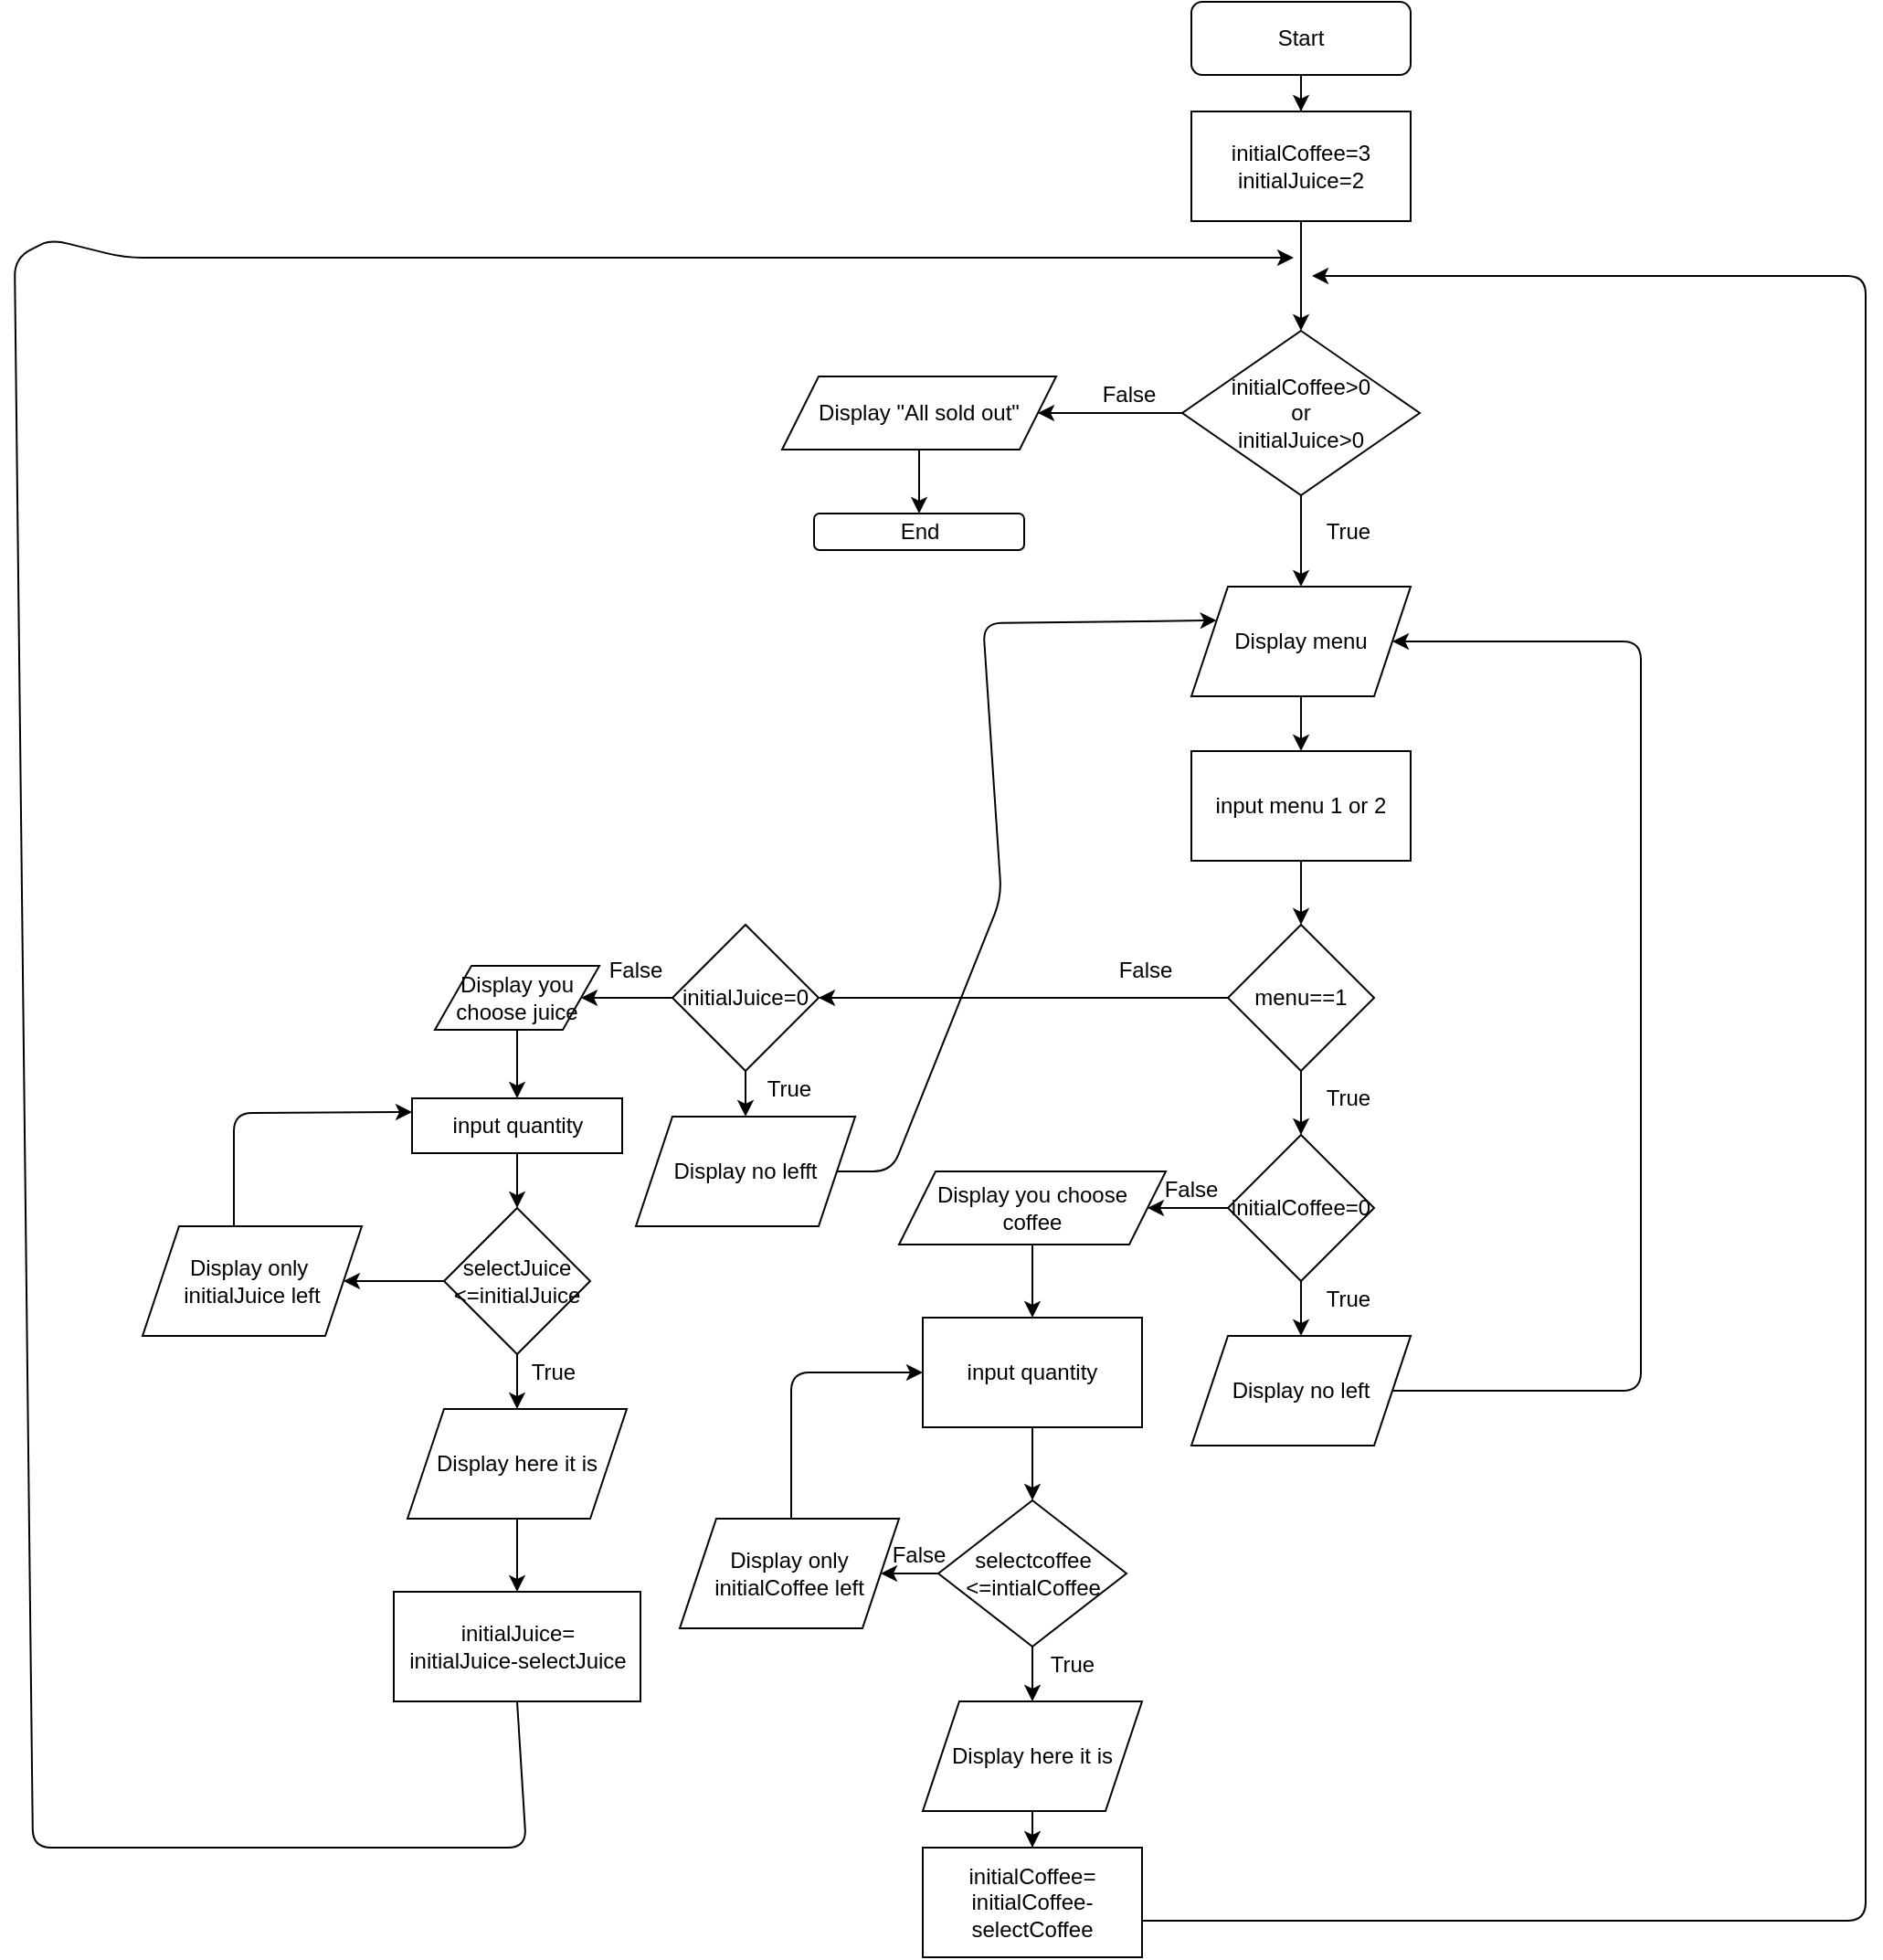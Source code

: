 <mxfile version="14.5.8" type="github">
  <diagram id="C5RBs43oDa-KdzZeNtuy" name="Page-1">
    <mxGraphModel dx="2249" dy="774" grid="1" gridSize="10" guides="1" tooltips="1" connect="1" arrows="1" fold="1" page="1" pageScale="1" pageWidth="827" pageHeight="1169" math="0" shadow="0">
      <root>
        <mxCell id="WIyWlLk6GJQsqaUBKTNV-0" />
        <mxCell id="WIyWlLk6GJQsqaUBKTNV-1" parent="WIyWlLk6GJQsqaUBKTNV-0" />
        <mxCell id="cQlw4PzYgrf8npTKNxoF-5" value="" style="edgeStyle=orthogonalEdgeStyle;rounded=0;orthogonalLoop=1;jettySize=auto;html=1;" edge="1" parent="WIyWlLk6GJQsqaUBKTNV-1" source="WIyWlLk6GJQsqaUBKTNV-3" target="cQlw4PzYgrf8npTKNxoF-0">
          <mxGeometry relative="1" as="geometry" />
        </mxCell>
        <mxCell id="WIyWlLk6GJQsqaUBKTNV-3" value="Start" style="rounded=1;whiteSpace=wrap;html=1;fontSize=12;glass=0;strokeWidth=1;shadow=0;" parent="WIyWlLk6GJQsqaUBKTNV-1" vertex="1">
          <mxGeometry x="414" y="80" width="120" height="40" as="geometry" />
        </mxCell>
        <mxCell id="cQlw4PzYgrf8npTKNxoF-7" value="" style="edgeStyle=orthogonalEdgeStyle;rounded=0;orthogonalLoop=1;jettySize=auto;html=1;" edge="1" parent="WIyWlLk6GJQsqaUBKTNV-1" source="cQlw4PzYgrf8npTKNxoF-0" target="cQlw4PzYgrf8npTKNxoF-6">
          <mxGeometry relative="1" as="geometry" />
        </mxCell>
        <mxCell id="cQlw4PzYgrf8npTKNxoF-0" value="initialCoffee=3&lt;br&gt;initialJuice=2" style="rounded=0;whiteSpace=wrap;html=1;" vertex="1" parent="WIyWlLk6GJQsqaUBKTNV-1">
          <mxGeometry x="414" y="140" width="120" height="60" as="geometry" />
        </mxCell>
        <mxCell id="cQlw4PzYgrf8npTKNxoF-9" value="" style="edgeStyle=orthogonalEdgeStyle;rounded=0;orthogonalLoop=1;jettySize=auto;html=1;" edge="1" parent="WIyWlLk6GJQsqaUBKTNV-1" source="cQlw4PzYgrf8npTKNxoF-6" target="cQlw4PzYgrf8npTKNxoF-8">
          <mxGeometry relative="1" as="geometry" />
        </mxCell>
        <mxCell id="cQlw4PzYgrf8npTKNxoF-13" value="" style="edgeStyle=orthogonalEdgeStyle;rounded=0;orthogonalLoop=1;jettySize=auto;html=1;" edge="1" parent="WIyWlLk6GJQsqaUBKTNV-1" source="cQlw4PzYgrf8npTKNxoF-6" target="cQlw4PzYgrf8npTKNxoF-10">
          <mxGeometry relative="1" as="geometry" />
        </mxCell>
        <mxCell id="cQlw4PzYgrf8npTKNxoF-6" value="initialCoffee&amp;gt;0&lt;br&gt;or&lt;br&gt;initialJuice&amp;gt;0" style="rhombus;whiteSpace=wrap;html=1;" vertex="1" parent="WIyWlLk6GJQsqaUBKTNV-1">
          <mxGeometry x="409" y="260" width="130" height="90" as="geometry" />
        </mxCell>
        <mxCell id="cQlw4PzYgrf8npTKNxoF-19" value="" style="edgeStyle=orthogonalEdgeStyle;rounded=0;orthogonalLoop=1;jettySize=auto;html=1;" edge="1" parent="WIyWlLk6GJQsqaUBKTNV-1" source="cQlw4PzYgrf8npTKNxoF-8" target="cQlw4PzYgrf8npTKNxoF-18">
          <mxGeometry relative="1" as="geometry" />
        </mxCell>
        <mxCell id="cQlw4PzYgrf8npTKNxoF-8" value="Display menu" style="shape=parallelogram;perimeter=parallelogramPerimeter;whiteSpace=wrap;html=1;fixedSize=1;" vertex="1" parent="WIyWlLk6GJQsqaUBKTNV-1">
          <mxGeometry x="414" y="400" width="120" height="60" as="geometry" />
        </mxCell>
        <mxCell id="cQlw4PzYgrf8npTKNxoF-15" value="" style="edgeStyle=orthogonalEdgeStyle;rounded=0;orthogonalLoop=1;jettySize=auto;html=1;" edge="1" parent="WIyWlLk6GJQsqaUBKTNV-1" source="cQlw4PzYgrf8npTKNxoF-10" target="cQlw4PzYgrf8npTKNxoF-14">
          <mxGeometry relative="1" as="geometry" />
        </mxCell>
        <mxCell id="cQlw4PzYgrf8npTKNxoF-10" value="Display &quot;All sold out&quot;" style="shape=parallelogram;perimeter=parallelogramPerimeter;whiteSpace=wrap;html=1;fixedSize=1;" vertex="1" parent="WIyWlLk6GJQsqaUBKTNV-1">
          <mxGeometry x="190" y="285" width="150" height="40" as="geometry" />
        </mxCell>
        <mxCell id="cQlw4PzYgrf8npTKNxoF-14" value="End" style="rounded=1;whiteSpace=wrap;html=1;" vertex="1" parent="WIyWlLk6GJQsqaUBKTNV-1">
          <mxGeometry x="207.5" y="360" width="115" height="20" as="geometry" />
        </mxCell>
        <mxCell id="cQlw4PzYgrf8npTKNxoF-16" value="True" style="text;html=1;strokeColor=none;fillColor=none;align=center;verticalAlign=middle;whiteSpace=wrap;rounded=0;" vertex="1" parent="WIyWlLk6GJQsqaUBKTNV-1">
          <mxGeometry x="480" y="360" width="40" height="20" as="geometry" />
        </mxCell>
        <mxCell id="cQlw4PzYgrf8npTKNxoF-17" value="False" style="text;html=1;strokeColor=none;fillColor=none;align=center;verticalAlign=middle;whiteSpace=wrap;rounded=0;" vertex="1" parent="WIyWlLk6GJQsqaUBKTNV-1">
          <mxGeometry x="360" y="285" width="40" height="20" as="geometry" />
        </mxCell>
        <mxCell id="cQlw4PzYgrf8npTKNxoF-21" value="" style="edgeStyle=orthogonalEdgeStyle;rounded=0;orthogonalLoop=1;jettySize=auto;html=1;" edge="1" parent="WIyWlLk6GJQsqaUBKTNV-1" source="cQlw4PzYgrf8npTKNxoF-18" target="cQlw4PzYgrf8npTKNxoF-20">
          <mxGeometry relative="1" as="geometry" />
        </mxCell>
        <mxCell id="cQlw4PzYgrf8npTKNxoF-18" value="input menu 1 or 2" style="rounded=0;whiteSpace=wrap;html=1;" vertex="1" parent="WIyWlLk6GJQsqaUBKTNV-1">
          <mxGeometry x="414" y="490" width="120" height="60" as="geometry" />
        </mxCell>
        <mxCell id="cQlw4PzYgrf8npTKNxoF-23" value="" style="edgeStyle=orthogonalEdgeStyle;rounded=0;orthogonalLoop=1;jettySize=auto;html=1;" edge="1" parent="WIyWlLk6GJQsqaUBKTNV-1" source="cQlw4PzYgrf8npTKNxoF-20" target="cQlw4PzYgrf8npTKNxoF-22">
          <mxGeometry relative="1" as="geometry" />
        </mxCell>
        <mxCell id="cQlw4PzYgrf8npTKNxoF-32" value="" style="edgeStyle=orthogonalEdgeStyle;rounded=0;orthogonalLoop=1;jettySize=auto;html=1;" edge="1" parent="WIyWlLk6GJQsqaUBKTNV-1" source="cQlw4PzYgrf8npTKNxoF-20" target="cQlw4PzYgrf8npTKNxoF-28">
          <mxGeometry relative="1" as="geometry" />
        </mxCell>
        <mxCell id="cQlw4PzYgrf8npTKNxoF-20" value="menu==1" style="rhombus;whiteSpace=wrap;html=1;" vertex="1" parent="WIyWlLk6GJQsqaUBKTNV-1">
          <mxGeometry x="434" y="585" width="80" height="80" as="geometry" />
        </mxCell>
        <mxCell id="cQlw4PzYgrf8npTKNxoF-25" value="" style="edgeStyle=orthogonalEdgeStyle;rounded=0;orthogonalLoop=1;jettySize=auto;html=1;" edge="1" parent="WIyWlLk6GJQsqaUBKTNV-1" source="cQlw4PzYgrf8npTKNxoF-22" target="cQlw4PzYgrf8npTKNxoF-24">
          <mxGeometry relative="1" as="geometry" />
        </mxCell>
        <mxCell id="cQlw4PzYgrf8npTKNxoF-35" value="" style="edgeStyle=orthogonalEdgeStyle;rounded=0;orthogonalLoop=1;jettySize=auto;html=1;" edge="1" parent="WIyWlLk6GJQsqaUBKTNV-1" source="cQlw4PzYgrf8npTKNxoF-22" target="cQlw4PzYgrf8npTKNxoF-34">
          <mxGeometry relative="1" as="geometry" />
        </mxCell>
        <mxCell id="cQlw4PzYgrf8npTKNxoF-22" value="initialCoffee=0" style="rhombus;whiteSpace=wrap;html=1;" vertex="1" parent="WIyWlLk6GJQsqaUBKTNV-1">
          <mxGeometry x="434" y="700" width="80" height="80" as="geometry" />
        </mxCell>
        <mxCell id="cQlw4PzYgrf8npTKNxoF-24" value="Display no left" style="shape=parallelogram;perimeter=parallelogramPerimeter;whiteSpace=wrap;html=1;fixedSize=1;" vertex="1" parent="WIyWlLk6GJQsqaUBKTNV-1">
          <mxGeometry x="414" y="810" width="120" height="60" as="geometry" />
        </mxCell>
        <mxCell id="cQlw4PzYgrf8npTKNxoF-26" value="True" style="text;html=1;strokeColor=none;fillColor=none;align=center;verticalAlign=middle;whiteSpace=wrap;rounded=0;" vertex="1" parent="WIyWlLk6GJQsqaUBKTNV-1">
          <mxGeometry x="480" y="670" width="40" height="20" as="geometry" />
        </mxCell>
        <mxCell id="cQlw4PzYgrf8npTKNxoF-27" value="True" style="text;html=1;strokeColor=none;fillColor=none;align=center;verticalAlign=middle;whiteSpace=wrap;rounded=0;" vertex="1" parent="WIyWlLk6GJQsqaUBKTNV-1">
          <mxGeometry x="480" y="780" width="40" height="20" as="geometry" />
        </mxCell>
        <mxCell id="cQlw4PzYgrf8npTKNxoF-51" value="" style="edgeStyle=orthogonalEdgeStyle;rounded=0;orthogonalLoop=1;jettySize=auto;html=1;" edge="1" parent="WIyWlLk6GJQsqaUBKTNV-1" source="cQlw4PzYgrf8npTKNxoF-28" target="cQlw4PzYgrf8npTKNxoF-50">
          <mxGeometry relative="1" as="geometry" />
        </mxCell>
        <mxCell id="cQlw4PzYgrf8npTKNxoF-54" value="" style="edgeStyle=orthogonalEdgeStyle;rounded=0;orthogonalLoop=1;jettySize=auto;html=1;" edge="1" parent="WIyWlLk6GJQsqaUBKTNV-1" source="cQlw4PzYgrf8npTKNxoF-28" target="cQlw4PzYgrf8npTKNxoF-53">
          <mxGeometry relative="1" as="geometry" />
        </mxCell>
        <mxCell id="cQlw4PzYgrf8npTKNxoF-28" value="initialJuice=0" style="rhombus;whiteSpace=wrap;html=1;" vertex="1" parent="WIyWlLk6GJQsqaUBKTNV-1">
          <mxGeometry x="130" y="585" width="80" height="80" as="geometry" />
        </mxCell>
        <mxCell id="cQlw4PzYgrf8npTKNxoF-30" value="False" style="text;html=1;strokeColor=none;fillColor=none;align=center;verticalAlign=middle;whiteSpace=wrap;rounded=0;" vertex="1" parent="WIyWlLk6GJQsqaUBKTNV-1">
          <mxGeometry x="369" y="600" width="40" height="20" as="geometry" />
        </mxCell>
        <mxCell id="cQlw4PzYgrf8npTKNxoF-38" value="" style="edgeStyle=orthogonalEdgeStyle;rounded=0;orthogonalLoop=1;jettySize=auto;html=1;" edge="1" parent="WIyWlLk6GJQsqaUBKTNV-1" source="cQlw4PzYgrf8npTKNxoF-34" target="cQlw4PzYgrf8npTKNxoF-37">
          <mxGeometry relative="1" as="geometry" />
        </mxCell>
        <mxCell id="cQlw4PzYgrf8npTKNxoF-34" value="Display you choose&lt;br&gt;coffee" style="shape=parallelogram;perimeter=parallelogramPerimeter;whiteSpace=wrap;html=1;fixedSize=1;" vertex="1" parent="WIyWlLk6GJQsqaUBKTNV-1">
          <mxGeometry x="254" y="720" width="146" height="40" as="geometry" />
        </mxCell>
        <mxCell id="cQlw4PzYgrf8npTKNxoF-36" value="False" style="text;html=1;strokeColor=none;fillColor=none;align=center;verticalAlign=middle;whiteSpace=wrap;rounded=0;" vertex="1" parent="WIyWlLk6GJQsqaUBKTNV-1">
          <mxGeometry x="394" y="720" width="40" height="20" as="geometry" />
        </mxCell>
        <mxCell id="cQlw4PzYgrf8npTKNxoF-40" value="" style="edgeStyle=orthogonalEdgeStyle;rounded=0;orthogonalLoop=1;jettySize=auto;html=1;" edge="1" parent="WIyWlLk6GJQsqaUBKTNV-1" source="cQlw4PzYgrf8npTKNxoF-37" target="cQlw4PzYgrf8npTKNxoF-39">
          <mxGeometry relative="1" as="geometry" />
        </mxCell>
        <mxCell id="cQlw4PzYgrf8npTKNxoF-37" value="input quantity" style="rounded=0;whiteSpace=wrap;html=1;" vertex="1" parent="WIyWlLk6GJQsqaUBKTNV-1">
          <mxGeometry x="267" y="800" width="120" height="60" as="geometry" />
        </mxCell>
        <mxCell id="cQlw4PzYgrf8npTKNxoF-43" value="" style="edgeStyle=orthogonalEdgeStyle;rounded=0;orthogonalLoop=1;jettySize=auto;html=1;" edge="1" parent="WIyWlLk6GJQsqaUBKTNV-1" source="cQlw4PzYgrf8npTKNxoF-39" target="cQlw4PzYgrf8npTKNxoF-42">
          <mxGeometry relative="1" as="geometry" />
        </mxCell>
        <mxCell id="cQlw4PzYgrf8npTKNxoF-48" value="" style="edgeStyle=orthogonalEdgeStyle;rounded=0;orthogonalLoop=1;jettySize=auto;html=1;" edge="1" parent="WIyWlLk6GJQsqaUBKTNV-1" source="cQlw4PzYgrf8npTKNxoF-39" target="cQlw4PzYgrf8npTKNxoF-47">
          <mxGeometry relative="1" as="geometry" />
        </mxCell>
        <mxCell id="cQlw4PzYgrf8npTKNxoF-39" value="selectcoffee&lt;br&gt;&amp;lt;=intialCoffee" style="rhombus;whiteSpace=wrap;html=1;" vertex="1" parent="WIyWlLk6GJQsqaUBKTNV-1">
          <mxGeometry x="275.5" y="900" width="103" height="80" as="geometry" />
        </mxCell>
        <mxCell id="cQlw4PzYgrf8npTKNxoF-45" value="" style="edgeStyle=orthogonalEdgeStyle;rounded=0;orthogonalLoop=1;jettySize=auto;html=1;" edge="1" parent="WIyWlLk6GJQsqaUBKTNV-1" source="cQlw4PzYgrf8npTKNxoF-42" target="cQlw4PzYgrf8npTKNxoF-44">
          <mxGeometry relative="1" as="geometry" />
        </mxCell>
        <mxCell id="cQlw4PzYgrf8npTKNxoF-42" value="Display here it is" style="shape=parallelogram;perimeter=parallelogramPerimeter;whiteSpace=wrap;html=1;fixedSize=1;" vertex="1" parent="WIyWlLk6GJQsqaUBKTNV-1">
          <mxGeometry x="267" y="1010" width="120" height="60" as="geometry" />
        </mxCell>
        <mxCell id="cQlw4PzYgrf8npTKNxoF-44" value="initialCoffee=&lt;br&gt;initialCoffee-selectCoffee" style="rounded=0;whiteSpace=wrap;html=1;" vertex="1" parent="WIyWlLk6GJQsqaUBKTNV-1">
          <mxGeometry x="267" y="1090" width="120" height="60" as="geometry" />
        </mxCell>
        <mxCell id="cQlw4PzYgrf8npTKNxoF-46" value="True" style="text;html=1;strokeColor=none;fillColor=none;align=center;verticalAlign=middle;whiteSpace=wrap;rounded=0;" vertex="1" parent="WIyWlLk6GJQsqaUBKTNV-1">
          <mxGeometry x="329" y="980" width="40" height="20" as="geometry" />
        </mxCell>
        <mxCell id="cQlw4PzYgrf8npTKNxoF-47" value="Display only initialCoffee left" style="shape=parallelogram;perimeter=parallelogramPerimeter;whiteSpace=wrap;html=1;fixedSize=1;" vertex="1" parent="WIyWlLk6GJQsqaUBKTNV-1">
          <mxGeometry x="134" y="910" width="120" height="60" as="geometry" />
        </mxCell>
        <mxCell id="cQlw4PzYgrf8npTKNxoF-49" value="False" style="text;html=1;strokeColor=none;fillColor=none;align=center;verticalAlign=middle;whiteSpace=wrap;rounded=0;" vertex="1" parent="WIyWlLk6GJQsqaUBKTNV-1">
          <mxGeometry x="245" y="920" width="40" height="20" as="geometry" />
        </mxCell>
        <mxCell id="cQlw4PzYgrf8npTKNxoF-50" value="Display no lefft" style="shape=parallelogram;perimeter=parallelogramPerimeter;whiteSpace=wrap;html=1;fixedSize=1;" vertex="1" parent="WIyWlLk6GJQsqaUBKTNV-1">
          <mxGeometry x="110" y="690" width="120" height="60" as="geometry" />
        </mxCell>
        <mxCell id="cQlw4PzYgrf8npTKNxoF-52" value="True" style="text;html=1;strokeColor=none;fillColor=none;align=center;verticalAlign=middle;whiteSpace=wrap;rounded=0;" vertex="1" parent="WIyWlLk6GJQsqaUBKTNV-1">
          <mxGeometry x="174" y="665" width="40" height="20" as="geometry" />
        </mxCell>
        <mxCell id="cQlw4PzYgrf8npTKNxoF-57" value="" style="edgeStyle=orthogonalEdgeStyle;rounded=0;orthogonalLoop=1;jettySize=auto;html=1;" edge="1" parent="WIyWlLk6GJQsqaUBKTNV-1" source="cQlw4PzYgrf8npTKNxoF-53" target="cQlw4PzYgrf8npTKNxoF-56">
          <mxGeometry relative="1" as="geometry" />
        </mxCell>
        <mxCell id="cQlw4PzYgrf8npTKNxoF-53" value="Display you &lt;br&gt;choose juice" style="shape=parallelogram;perimeter=parallelogramPerimeter;whiteSpace=wrap;html=1;fixedSize=1;" vertex="1" parent="WIyWlLk6GJQsqaUBKTNV-1">
          <mxGeometry y="607.5" width="90" height="35" as="geometry" />
        </mxCell>
        <mxCell id="cQlw4PzYgrf8npTKNxoF-55" value="False" style="text;html=1;strokeColor=none;fillColor=none;align=center;verticalAlign=middle;whiteSpace=wrap;rounded=0;" vertex="1" parent="WIyWlLk6GJQsqaUBKTNV-1">
          <mxGeometry x="90" y="600" width="40" height="20" as="geometry" />
        </mxCell>
        <mxCell id="cQlw4PzYgrf8npTKNxoF-59" value="" style="edgeStyle=orthogonalEdgeStyle;rounded=0;orthogonalLoop=1;jettySize=auto;html=1;" edge="1" parent="WIyWlLk6GJQsqaUBKTNV-1" source="cQlw4PzYgrf8npTKNxoF-56" target="cQlw4PzYgrf8npTKNxoF-58">
          <mxGeometry relative="1" as="geometry" />
        </mxCell>
        <mxCell id="cQlw4PzYgrf8npTKNxoF-56" value="input quantity" style="rounded=0;whiteSpace=wrap;html=1;" vertex="1" parent="WIyWlLk6GJQsqaUBKTNV-1">
          <mxGeometry x="-12.5" y="680" width="115" height="30" as="geometry" />
        </mxCell>
        <mxCell id="cQlw4PzYgrf8npTKNxoF-61" value="" style="edgeStyle=orthogonalEdgeStyle;rounded=0;orthogonalLoop=1;jettySize=auto;html=1;" edge="1" parent="WIyWlLk6GJQsqaUBKTNV-1" source="cQlw4PzYgrf8npTKNxoF-58" target="cQlw4PzYgrf8npTKNxoF-60">
          <mxGeometry relative="1" as="geometry" />
        </mxCell>
        <mxCell id="cQlw4PzYgrf8npTKNxoF-64" value="" style="edgeStyle=orthogonalEdgeStyle;rounded=0;orthogonalLoop=1;jettySize=auto;html=1;" edge="1" parent="WIyWlLk6GJQsqaUBKTNV-1" source="cQlw4PzYgrf8npTKNxoF-58" target="cQlw4PzYgrf8npTKNxoF-63">
          <mxGeometry relative="1" as="geometry" />
        </mxCell>
        <mxCell id="cQlw4PzYgrf8npTKNxoF-58" value="selectJuice&lt;br&gt;&amp;lt;=initialJuice" style="rhombus;whiteSpace=wrap;html=1;" vertex="1" parent="WIyWlLk6GJQsqaUBKTNV-1">
          <mxGeometry x="5" y="740" width="80" height="80" as="geometry" />
        </mxCell>
        <mxCell id="cQlw4PzYgrf8npTKNxoF-66" value="" style="edgeStyle=orthogonalEdgeStyle;rounded=0;orthogonalLoop=1;jettySize=auto;html=1;" edge="1" parent="WIyWlLk6GJQsqaUBKTNV-1" source="cQlw4PzYgrf8npTKNxoF-60" target="cQlw4PzYgrf8npTKNxoF-65">
          <mxGeometry relative="1" as="geometry" />
        </mxCell>
        <mxCell id="cQlw4PzYgrf8npTKNxoF-60" value="Display here it is" style="shape=parallelogram;perimeter=parallelogramPerimeter;whiteSpace=wrap;html=1;fixedSize=1;" vertex="1" parent="WIyWlLk6GJQsqaUBKTNV-1">
          <mxGeometry x="-15" y="850" width="120" height="60" as="geometry" />
        </mxCell>
        <mxCell id="cQlw4PzYgrf8npTKNxoF-62" value="True" style="text;html=1;strokeColor=none;fillColor=none;align=center;verticalAlign=middle;whiteSpace=wrap;rounded=0;" vertex="1" parent="WIyWlLk6GJQsqaUBKTNV-1">
          <mxGeometry x="45" y="820" width="40" height="20" as="geometry" />
        </mxCell>
        <mxCell id="cQlw4PzYgrf8npTKNxoF-63" value="Display only&amp;nbsp;&lt;br&gt;initialJuice left" style="shape=parallelogram;perimeter=parallelogramPerimeter;whiteSpace=wrap;html=1;fixedSize=1;" vertex="1" parent="WIyWlLk6GJQsqaUBKTNV-1">
          <mxGeometry x="-160" y="750" width="120" height="60" as="geometry" />
        </mxCell>
        <mxCell id="cQlw4PzYgrf8npTKNxoF-65" value="initialJuice=&lt;br&gt;initialJuice-selectJuice" style="rounded=0;whiteSpace=wrap;html=1;" vertex="1" parent="WIyWlLk6GJQsqaUBKTNV-1">
          <mxGeometry x="-22.5" y="950" width="135" height="60" as="geometry" />
        </mxCell>
        <mxCell id="cQlw4PzYgrf8npTKNxoF-72" value="" style="endArrow=classic;html=1;exitX=1;exitY=0.5;exitDx=0;exitDy=0;entryX=1;entryY=0.5;entryDx=0;entryDy=0;" edge="1" parent="WIyWlLk6GJQsqaUBKTNV-1" source="cQlw4PzYgrf8npTKNxoF-24" target="cQlw4PzYgrf8npTKNxoF-8">
          <mxGeometry width="50" height="50" relative="1" as="geometry">
            <mxPoint x="610" y="730" as="sourcePoint" />
            <mxPoint x="660" y="420" as="targetPoint" />
            <Array as="points">
              <mxPoint x="660" y="840" />
              <mxPoint x="660" y="430" />
            </Array>
          </mxGeometry>
        </mxCell>
        <mxCell id="cQlw4PzYgrf8npTKNxoF-74" value="" style="endArrow=classic;html=1;" edge="1" parent="WIyWlLk6GJQsqaUBKTNV-1">
          <mxGeometry width="50" height="50" relative="1" as="geometry">
            <mxPoint x="387" y="1130" as="sourcePoint" />
            <mxPoint x="480" y="230" as="targetPoint" />
            <Array as="points">
              <mxPoint x="783" y="1130" />
              <mxPoint x="783" y="230" />
            </Array>
          </mxGeometry>
        </mxCell>
        <mxCell id="cQlw4PzYgrf8npTKNxoF-75" value="" style="endArrow=classic;html=1;entryX=0;entryY=0.5;entryDx=0;entryDy=0;" edge="1" parent="WIyWlLk6GJQsqaUBKTNV-1" target="cQlw4PzYgrf8npTKNxoF-37">
          <mxGeometry width="50" height="50" relative="1" as="geometry">
            <mxPoint x="195" y="910" as="sourcePoint" />
            <mxPoint x="245" y="860" as="targetPoint" />
            <Array as="points">
              <mxPoint x="195" y="830" />
            </Array>
          </mxGeometry>
        </mxCell>
        <mxCell id="cQlw4PzYgrf8npTKNxoF-76" value="" style="endArrow=classic;html=1;entryX=0;entryY=0.25;entryDx=0;entryDy=0;" edge="1" parent="WIyWlLk6GJQsqaUBKTNV-1" source="cQlw4PzYgrf8npTKNxoF-50" target="cQlw4PzYgrf8npTKNxoF-8">
          <mxGeometry width="50" height="50" relative="1" as="geometry">
            <mxPoint x="215.5" y="717.5" as="sourcePoint" />
            <mxPoint x="410" y="440" as="targetPoint" />
            <Array as="points">
              <mxPoint x="250" y="720" />
              <mxPoint x="310" y="570" />
              <mxPoint x="300" y="420" />
            </Array>
          </mxGeometry>
        </mxCell>
        <mxCell id="cQlw4PzYgrf8npTKNxoF-77" value="" style="endArrow=classic;html=1;entryX=0;entryY=0.25;entryDx=0;entryDy=0;" edge="1" parent="WIyWlLk6GJQsqaUBKTNV-1" target="cQlw4PzYgrf8npTKNxoF-56">
          <mxGeometry width="50" height="50" relative="1" as="geometry">
            <mxPoint x="-110" y="750" as="sourcePoint" />
            <mxPoint x="-60" y="700" as="targetPoint" />
            <Array as="points">
              <mxPoint x="-110" y="688" />
            </Array>
          </mxGeometry>
        </mxCell>
        <mxCell id="cQlw4PzYgrf8npTKNxoF-78" value="" style="endArrow=classic;html=1;exitX=0.5;exitY=1;exitDx=0;exitDy=0;" edge="1" parent="WIyWlLk6GJQsqaUBKTNV-1" source="cQlw4PzYgrf8npTKNxoF-65">
          <mxGeometry width="50" height="50" relative="1" as="geometry">
            <mxPoint x="20" y="1070" as="sourcePoint" />
            <mxPoint x="470" y="220" as="targetPoint" />
            <Array as="points">
              <mxPoint x="50" y="1090" />
              <mxPoint x="-220" y="1090" />
              <mxPoint x="-230" y="220" />
              <mxPoint x="-210" y="210" />
              <mxPoint x="-170" y="220" />
            </Array>
          </mxGeometry>
        </mxCell>
      </root>
    </mxGraphModel>
  </diagram>
</mxfile>
